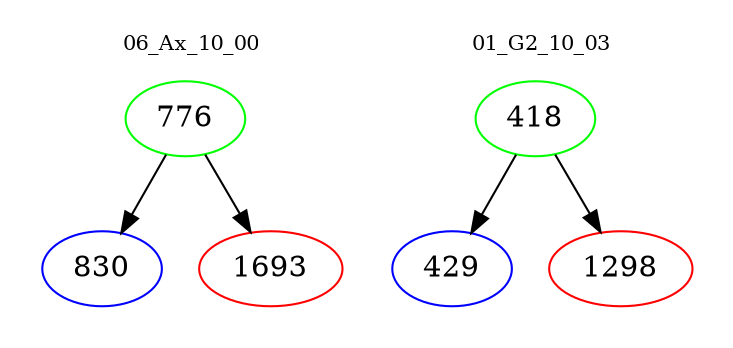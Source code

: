 digraph{
subgraph cluster_0 {
color = white
label = "06_Ax_10_00";
fontsize=10;
T0_776 [label="776", color="green"]
T0_776 -> T0_830 [color="black"]
T0_830 [label="830", color="blue"]
T0_776 -> T0_1693 [color="black"]
T0_1693 [label="1693", color="red"]
}
subgraph cluster_1 {
color = white
label = "01_G2_10_03";
fontsize=10;
T1_418 [label="418", color="green"]
T1_418 -> T1_429 [color="black"]
T1_429 [label="429", color="blue"]
T1_418 -> T1_1298 [color="black"]
T1_1298 [label="1298", color="red"]
}
}
